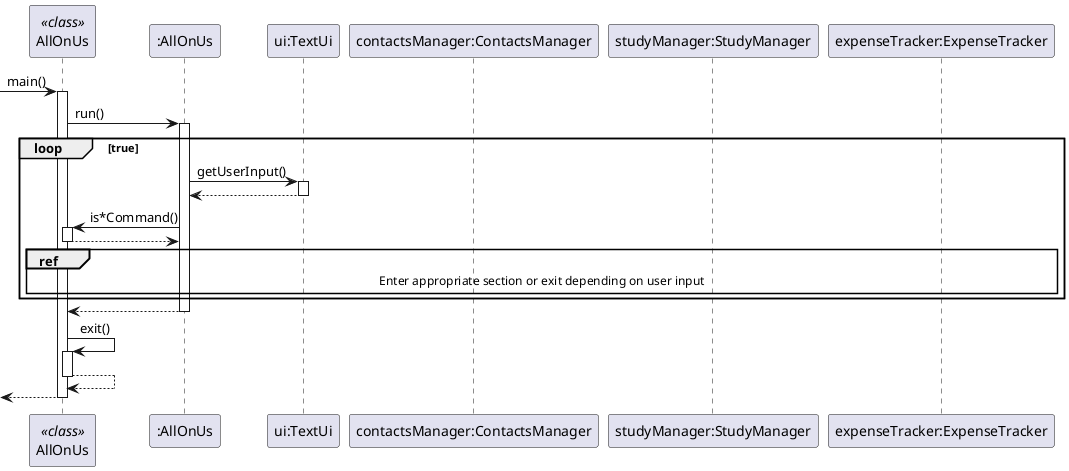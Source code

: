@startuml
'https://plantuml.com/sequence-diagram

participant "AllOnUs" <<class>>
participant ":AllOnUs"
participant "ui:TextUi"
participant "contactsManager:ContactsManager"
participant "studyManager:StudyManager"
participant "expenseTracker:ExpenseTracker"


-> "AllOnUs"++ : main()
"AllOnUs" -> ":AllOnUs"++: run()

loop true
    ":AllOnUs" -> "ui:TextUi"++ : getUserInput()
    "ui:TextUi" --> ":AllOnUs" -- :
    ":AllOnUs" -> "AllOnUs"++ : is*Command()
    "AllOnUs" --> ":AllOnUs"--
    ref over "contactsManager:ContactsManager", "studyManager:StudyManager", "expenseTracker:ExpenseTracker","AllOnUs",":AllOnUs": Enter appropriate section or exit depending on user input

end
":AllOnUs" --> "AllOnUs"--
"AllOnUs" -> "AllOnUs"++ : exit()
"AllOnUs" --> "AllOnUs" --:
<--"AllOnUs" --:


deactivate "AllOnUs"

@enduml